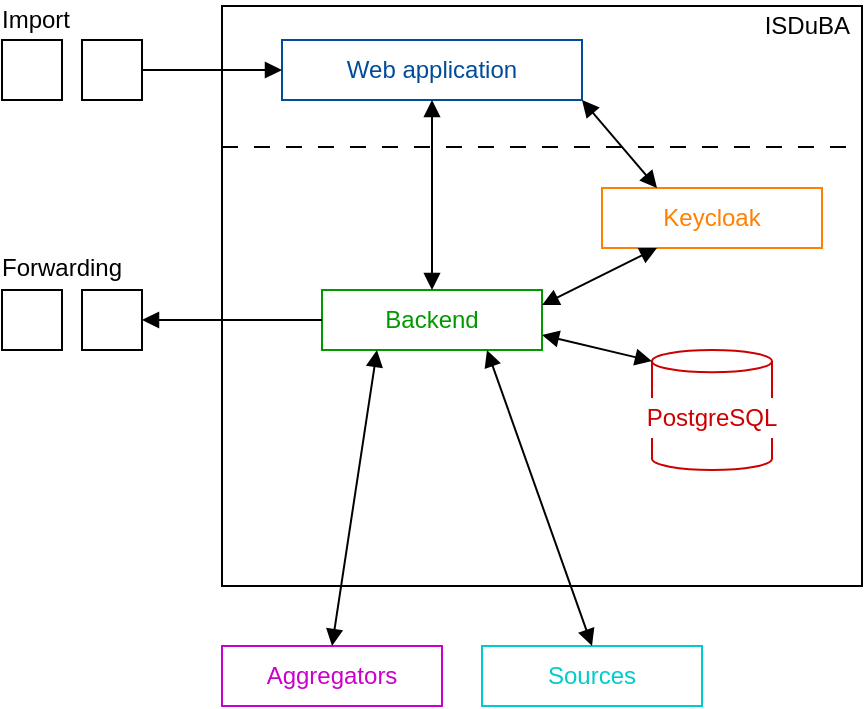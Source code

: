 <mxfile version="25.0.1">
  <diagram name="Page-1" id="auTjd7Eu2WRTcXKe6G14">
    <mxGraphModel dx="449" dy="563" grid="1" gridSize="10" guides="1" tooltips="1" connect="1" arrows="1" fold="1" page="1" pageScale="1" pageWidth="850" pageHeight="1100" math="0" shadow="0">
      <root>
        <mxCell id="0" />
        <mxCell id="1" parent="0" />
        <mxCell id="MtZVmyUO33pCDgbHyXK_-2" value="" style="rounded=0;whiteSpace=wrap;html=1;" parent="1" vertex="1">
          <mxGeometry x="130" y="50" width="320" height="290" as="geometry" />
        </mxCell>
        <mxCell id="MtZVmyUO33pCDgbHyXK_-4" value="Import" style="text;html=1;align=left;verticalAlign=middle;whiteSpace=wrap;rounded=0;spacing=0;" parent="1" vertex="1">
          <mxGeometry x="20" y="47" width="60" height="20" as="geometry" />
        </mxCell>
        <mxCell id="MtZVmyUO33pCDgbHyXK_-5" value="" style="rounded=0;whiteSpace=wrap;html=1;" parent="1" vertex="1">
          <mxGeometry x="20" y="67" width="30" height="30" as="geometry" />
        </mxCell>
        <mxCell id="MtZVmyUO33pCDgbHyXK_-6" value="" style="rounded=0;whiteSpace=wrap;html=1;" parent="1" vertex="1">
          <mxGeometry x="60" y="67" width="30" height="30" as="geometry" />
        </mxCell>
        <mxCell id="MtZVmyUO33pCDgbHyXK_-8" value="Web application" style="rounded=0;whiteSpace=wrap;html=1;fontColor=#004C99;strokeColor=#004C99;" parent="1" vertex="1">
          <mxGeometry x="160" y="67" width="150" height="30" as="geometry" />
        </mxCell>
        <mxCell id="MtZVmyUO33pCDgbHyXK_-10" value="" style="endArrow=block;html=1;rounded=0;entryX=0;entryY=0.5;entryDx=0;entryDy=0;exitX=1;exitY=0.5;exitDx=0;exitDy=0;strokeWidth=1;endFill=1;" parent="1" source="MtZVmyUO33pCDgbHyXK_-6" target="MtZVmyUO33pCDgbHyXK_-8" edge="1">
          <mxGeometry width="50" height="50" relative="1" as="geometry">
            <mxPoint x="130" y="82" as="sourcePoint" />
            <mxPoint x="190" y="87" as="targetPoint" />
          </mxGeometry>
        </mxCell>
        <mxCell id="MtZVmyUO33pCDgbHyXK_-11" value="Backend" style="rounded=0;whiteSpace=wrap;html=1;fontColor=#009900;strokeColor=#009900;" parent="1" vertex="1">
          <mxGeometry x="180" y="192" width="110" height="30" as="geometry" />
        </mxCell>
        <mxCell id="MtZVmyUO33pCDgbHyXK_-18" value="" style="shape=cylinder3;whiteSpace=wrap;html=1;boundedLbl=1;backgroundOutline=1;size=5.571;strokeColor=#CC0000;" parent="1" vertex="1">
          <mxGeometry x="345" y="222" width="60" height="60" as="geometry" />
        </mxCell>
        <mxCell id="MtZVmyUO33pCDgbHyXK_-19" value="PostgreSQL" style="text;html=1;align=center;verticalAlign=middle;whiteSpace=wrap;rounded=0;fillColor=default;spacingLeft=6;spacingRight=6;fontColor=#CC0000;" parent="1" vertex="1">
          <mxGeometry x="335" y="246" width="80" height="20" as="geometry" />
        </mxCell>
        <mxCell id="MtZVmyUO33pCDgbHyXK_-20" value="" style="endArrow=block;html=1;rounded=0;entryX=0;entryY=0;entryDx=0;entryDy=5.571;exitX=1;exitY=0.75;exitDx=0;exitDy=0;strokeWidth=1;endFill=1;entryPerimeter=0;startArrow=block;startFill=1;" parent="1" source="MtZVmyUO33pCDgbHyXK_-11" target="MtZVmyUO33pCDgbHyXK_-18" edge="1">
          <mxGeometry width="50" height="50" relative="1" as="geometry">
            <mxPoint x="35" y="171" as="sourcePoint" />
            <mxPoint x="170" y="171" as="targetPoint" />
          </mxGeometry>
        </mxCell>
        <mxCell id="MtZVmyUO33pCDgbHyXK_-21" value="" style="rounded=0;whiteSpace=wrap;html=1;" parent="1" vertex="1">
          <mxGeometry x="20" y="192" width="30" height="30" as="geometry" />
        </mxCell>
        <mxCell id="MtZVmyUO33pCDgbHyXK_-22" value="" style="rounded=0;whiteSpace=wrap;html=1;" parent="1" vertex="1">
          <mxGeometry x="60" y="192" width="30" height="30" as="geometry" />
        </mxCell>
        <mxCell id="MtZVmyUO33pCDgbHyXK_-23" value="Forwarding" style="text;html=1;align=left;verticalAlign=middle;whiteSpace=wrap;rounded=0;spacing=0;" parent="1" vertex="1">
          <mxGeometry x="20" y="171" width="60" height="20" as="geometry" />
        </mxCell>
        <mxCell id="MtZVmyUO33pCDgbHyXK_-24" value="" style="endArrow=block;html=1;rounded=0;entryX=1;entryY=0.5;entryDx=0;entryDy=0;exitX=0;exitY=0.5;exitDx=0;exitDy=0;strokeWidth=1;endFill=1;" parent="1" source="MtZVmyUO33pCDgbHyXK_-11" target="MtZVmyUO33pCDgbHyXK_-22" edge="1">
          <mxGeometry width="50" height="50" relative="1" as="geometry">
            <mxPoint x="100" y="171" as="sourcePoint" />
            <mxPoint x="170" y="171" as="targetPoint" />
          </mxGeometry>
        </mxCell>
        <mxCell id="MtZVmyUO33pCDgbHyXK_-25" value="Keycloak" style="rounded=0;whiteSpace=wrap;html=1;fontColor=#FF8000;strokeColor=#FF8000;" parent="1" vertex="1">
          <mxGeometry x="320" y="141" width="110" height="30" as="geometry" />
        </mxCell>
        <mxCell id="MtZVmyUO33pCDgbHyXK_-26" value="" style="endArrow=block;html=1;rounded=0;entryX=0.25;entryY=1;entryDx=0;entryDy=0;exitX=1;exitY=0.25;exitDx=0;exitDy=0;strokeWidth=1;endFill=1;startArrow=block;startFill=1;" parent="1" source="MtZVmyUO33pCDgbHyXK_-11" target="MtZVmyUO33pCDgbHyXK_-25" edge="1">
          <mxGeometry width="50" height="50" relative="1" as="geometry">
            <mxPoint x="225" y="186" as="sourcePoint" />
            <mxPoint x="225" y="246" as="targetPoint" />
          </mxGeometry>
        </mxCell>
        <mxCell id="MtZVmyUO33pCDgbHyXK_-27" value="" style="endArrow=block;html=1;rounded=0;entryX=0.25;entryY=0;entryDx=0;entryDy=0;exitX=1;exitY=1;exitDx=0;exitDy=0;strokeWidth=1;endFill=1;startArrow=block;startFill=1;" parent="1" source="MtZVmyUO33pCDgbHyXK_-8" target="MtZVmyUO33pCDgbHyXK_-25" edge="1">
          <mxGeometry width="50" height="50" relative="1" as="geometry">
            <mxPoint x="280" y="205" as="sourcePoint" />
            <mxPoint x="330" y="205" as="targetPoint" />
          </mxGeometry>
        </mxCell>
        <mxCell id="jqoq0-9IPKGwOrQqKpYJ-1" value="" style="rounded=0;orthogonalLoop=1;jettySize=auto;html=1;exitX=0.5;exitY=0;exitDx=0;exitDy=0;entryX=0.5;entryY=1;entryDx=0;entryDy=0;endArrow=block;endFill=1;startArrow=block;startFill=1;" parent="1" source="MtZVmyUO33pCDgbHyXK_-11" target="MtZVmyUO33pCDgbHyXK_-8" edge="1">
          <mxGeometry relative="1" as="geometry" />
        </mxCell>
        <mxCell id="jqoq0-9IPKGwOrQqKpYJ-3" value="Aggregators" style="rounded=0;whiteSpace=wrap;html=1;fontColor=#CC00CC;strokeColor=#CC00CC;" parent="1" vertex="1">
          <mxGeometry x="130" y="370" width="110" height="30" as="geometry" />
        </mxCell>
        <mxCell id="jqoq0-9IPKGwOrQqKpYJ-4" value="Sources" style="rounded=0;whiteSpace=wrap;html=1;fontColor=#00CCCC;strokeColor=#00CCCC;" parent="1" vertex="1">
          <mxGeometry x="260" y="370" width="110" height="30" as="geometry" />
        </mxCell>
        <mxCell id="jqoq0-9IPKGwOrQqKpYJ-5" value="" style="endArrow=none;html=1;rounded=0;exitX=0;exitY=0.25;exitDx=0;exitDy=0;entryX=1;entryY=0.25;entryDx=0;entryDy=0;dashed=1;dashPattern=8 8;" parent="1" edge="1">
          <mxGeometry width="50" height="50" relative="1" as="geometry">
            <mxPoint x="130" y="120.5" as="sourcePoint" />
            <mxPoint x="450" y="120.5" as="targetPoint" />
          </mxGeometry>
        </mxCell>
        <mxCell id="jqoq0-9IPKGwOrQqKpYJ-7" value="ISDuBA" style="text;html=1;align=right;verticalAlign=middle;whiteSpace=wrap;rounded=0;spacing=2;spacingRight=0;" parent="1" vertex="1">
          <mxGeometry x="386" y="50" width="60" height="20" as="geometry" />
        </mxCell>
        <mxCell id="jqoq0-9IPKGwOrQqKpYJ-8" value="" style="endArrow=block;html=1;rounded=0;entryX=0.5;entryY=0;entryDx=0;entryDy=0;exitX=0.25;exitY=1;exitDx=0;exitDy=0;strokeWidth=1;endFill=1;startArrow=block;startFill=1;" parent="1" source="MtZVmyUO33pCDgbHyXK_-11" target="jqoq0-9IPKGwOrQqKpYJ-3" edge="1">
          <mxGeometry width="50" height="50" relative="1" as="geometry">
            <mxPoint x="190" y="266" as="sourcePoint" />
            <mxPoint x="245" y="279" as="targetPoint" />
          </mxGeometry>
        </mxCell>
        <mxCell id="jqoq0-9IPKGwOrQqKpYJ-9" value="" style="endArrow=block;html=1;rounded=0;entryX=0.5;entryY=0;entryDx=0;entryDy=0;exitX=0.75;exitY=1;exitDx=0;exitDy=0;strokeWidth=1;endFill=1;startArrow=block;startFill=1;" parent="1" source="MtZVmyUO33pCDgbHyXK_-11" target="jqoq0-9IPKGwOrQqKpYJ-4" edge="1">
          <mxGeometry width="50" height="50" relative="1" as="geometry">
            <mxPoint x="263" y="232" as="sourcePoint" />
            <mxPoint x="260" y="390" as="targetPoint" />
          </mxGeometry>
        </mxCell>
      </root>
    </mxGraphModel>
  </diagram>
</mxfile>
